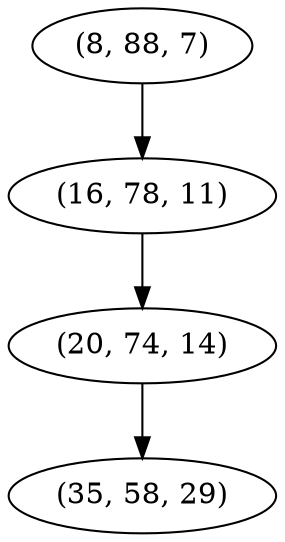 digraph tree {
    "(8, 88, 7)";
    "(16, 78, 11)";
    "(20, 74, 14)";
    "(35, 58, 29)";
    "(8, 88, 7)" -> "(16, 78, 11)";
    "(16, 78, 11)" -> "(20, 74, 14)";
    "(20, 74, 14)" -> "(35, 58, 29)";
}
